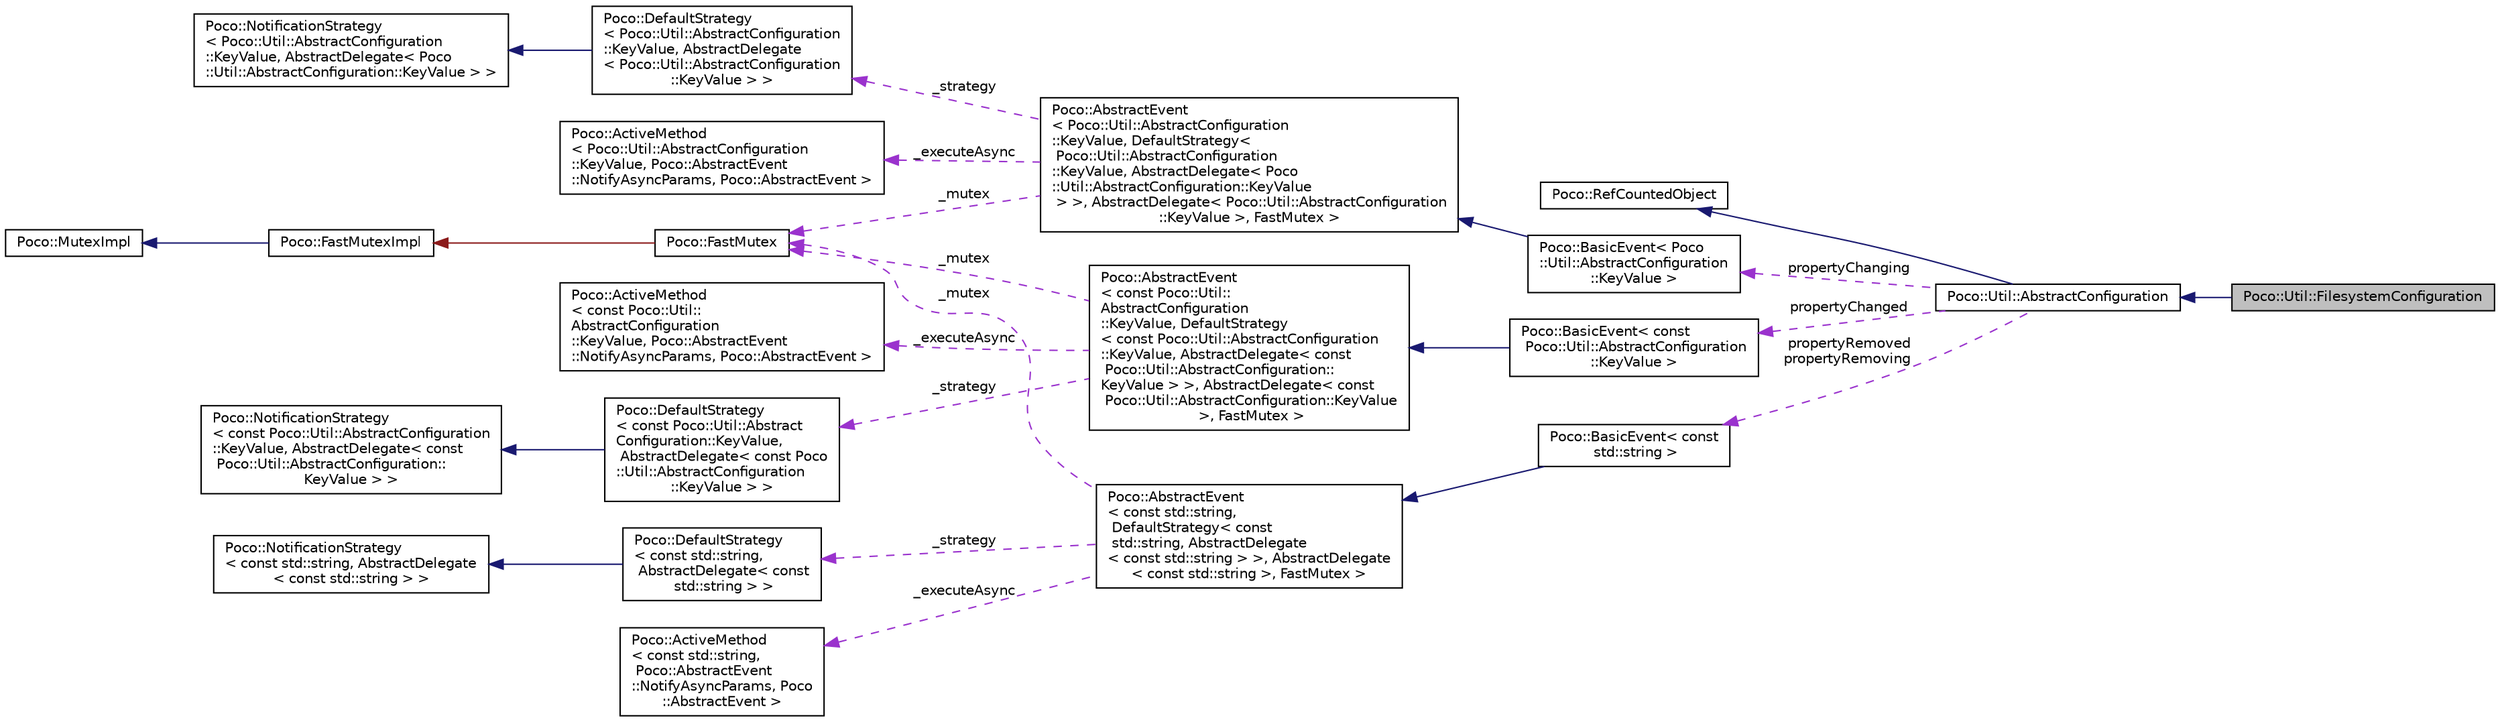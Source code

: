 digraph "Poco::Util::FilesystemConfiguration"
{
 // LATEX_PDF_SIZE
  edge [fontname="Helvetica",fontsize="10",labelfontname="Helvetica",labelfontsize="10"];
  node [fontname="Helvetica",fontsize="10",shape=record];
  rankdir="LR";
  Node1 [label="Poco::Util::FilesystemConfiguration",height=0.2,width=0.4,color="black", fillcolor="grey75", style="filled", fontcolor="black",tooltip=" "];
  Node2 -> Node1 [dir="back",color="midnightblue",fontsize="10",style="solid",fontname="Helvetica"];
  Node2 [label="Poco::Util::AbstractConfiguration",height=0.2,width=0.4,color="black", fillcolor="white", style="filled",URL="$classPoco_1_1Util_1_1AbstractConfiguration.html",tooltip=" "];
  Node3 -> Node2 [dir="back",color="midnightblue",fontsize="10",style="solid",fontname="Helvetica"];
  Node3 [label="Poco::RefCountedObject",height=0.2,width=0.4,color="black", fillcolor="white", style="filled",URL="$classPoco_1_1RefCountedObject.html",tooltip=" "];
  Node4 -> Node2 [dir="back",color="darkorchid3",fontsize="10",style="dashed",label=" propertyChanging" ,fontname="Helvetica"];
  Node4 [label="Poco::BasicEvent\< Poco\l::Util::AbstractConfiguration\l::KeyValue \>",height=0.2,width=0.4,color="black", fillcolor="white", style="filled",URL="$classPoco_1_1BasicEvent.html",tooltip=" "];
  Node5 -> Node4 [dir="back",color="midnightblue",fontsize="10",style="solid",fontname="Helvetica"];
  Node5 [label="Poco::AbstractEvent\l\< Poco::Util::AbstractConfiguration\l::KeyValue, DefaultStrategy\<\l Poco::Util::AbstractConfiguration\l::KeyValue, AbstractDelegate\< Poco\l::Util::AbstractConfiguration::KeyValue\l \> \>, AbstractDelegate\< Poco::Util::AbstractConfiguration\l::KeyValue \>, FastMutex \>",height=0.2,width=0.4,color="black", fillcolor="white", style="filled",URL="$classPoco_1_1AbstractEvent.html",tooltip=" "];
  Node6 -> Node5 [dir="back",color="darkorchid3",fontsize="10",style="dashed",label=" _strategy" ,fontname="Helvetica"];
  Node6 [label="Poco::DefaultStrategy\l\< Poco::Util::AbstractConfiguration\l::KeyValue, AbstractDelegate\l\< Poco::Util::AbstractConfiguration\l::KeyValue \> \>",height=0.2,width=0.4,color="black", fillcolor="white", style="filled",URL="$classPoco_1_1DefaultStrategy.html",tooltip=" "];
  Node7 -> Node6 [dir="back",color="midnightblue",fontsize="10",style="solid",fontname="Helvetica"];
  Node7 [label="Poco::NotificationStrategy\l\< Poco::Util::AbstractConfiguration\l::KeyValue, AbstractDelegate\< Poco\l::Util::AbstractConfiguration::KeyValue \> \>",height=0.2,width=0.4,color="black", fillcolor="white", style="filled",URL="$classPoco_1_1NotificationStrategy.html",tooltip=" "];
  Node8 -> Node5 [dir="back",color="darkorchid3",fontsize="10",style="dashed",label=" _executeAsync" ,fontname="Helvetica"];
  Node8 [label="Poco::ActiveMethod\l\< Poco::Util::AbstractConfiguration\l::KeyValue, Poco::AbstractEvent\l::NotifyAsyncParams, Poco::AbstractEvent \>",height=0.2,width=0.4,color="black", fillcolor="white", style="filled",URL="$classPoco_1_1ActiveMethod.html",tooltip=" "];
  Node9 -> Node5 [dir="back",color="darkorchid3",fontsize="10",style="dashed",label=" _mutex" ,fontname="Helvetica"];
  Node9 [label="Poco::FastMutex",height=0.2,width=0.4,color="black", fillcolor="white", style="filled",URL="$classPoco_1_1FastMutex.html",tooltip=" "];
  Node10 -> Node9 [dir="back",color="firebrick4",fontsize="10",style="solid",fontname="Helvetica"];
  Node10 [label="Poco::FastMutexImpl",height=0.2,width=0.4,color="black", fillcolor="white", style="filled",URL="$classPoco_1_1FastMutexImpl.html",tooltip=" "];
  Node11 -> Node10 [dir="back",color="midnightblue",fontsize="10",style="solid",fontname="Helvetica"];
  Node11 [label="Poco::MutexImpl",height=0.2,width=0.4,color="black", fillcolor="white", style="filled",URL="$classPoco_1_1MutexImpl.html",tooltip=" "];
  Node12 -> Node2 [dir="back",color="darkorchid3",fontsize="10",style="dashed",label=" propertyChanged" ,fontname="Helvetica"];
  Node12 [label="Poco::BasicEvent\< const\l Poco::Util::AbstractConfiguration\l::KeyValue \>",height=0.2,width=0.4,color="black", fillcolor="white", style="filled",URL="$classPoco_1_1BasicEvent.html",tooltip=" "];
  Node13 -> Node12 [dir="back",color="midnightblue",fontsize="10",style="solid",fontname="Helvetica"];
  Node13 [label="Poco::AbstractEvent\l\< const Poco::Util::\lAbstractConfiguration\l::KeyValue, DefaultStrategy\l\< const Poco::Util::AbstractConfiguration\l::KeyValue, AbstractDelegate\< const\l Poco::Util::AbstractConfiguration::\lKeyValue \> \>, AbstractDelegate\< const\l Poco::Util::AbstractConfiguration::KeyValue\l \>, FastMutex \>",height=0.2,width=0.4,color="black", fillcolor="white", style="filled",URL="$classPoco_1_1AbstractEvent.html",tooltip=" "];
  Node14 -> Node13 [dir="back",color="darkorchid3",fontsize="10",style="dashed",label=" _executeAsync" ,fontname="Helvetica"];
  Node14 [label="Poco::ActiveMethod\l\< const Poco::Util::\lAbstractConfiguration\l::KeyValue, Poco::AbstractEvent\l::NotifyAsyncParams, Poco::AbstractEvent \>",height=0.2,width=0.4,color="black", fillcolor="white", style="filled",URL="$classPoco_1_1ActiveMethod.html",tooltip=" "];
  Node15 -> Node13 [dir="back",color="darkorchid3",fontsize="10",style="dashed",label=" _strategy" ,fontname="Helvetica"];
  Node15 [label="Poco::DefaultStrategy\l\< const Poco::Util::Abstract\lConfiguration::KeyValue,\l AbstractDelegate\< const Poco\l::Util::AbstractConfiguration\l::KeyValue \> \>",height=0.2,width=0.4,color="black", fillcolor="white", style="filled",URL="$classPoco_1_1DefaultStrategy.html",tooltip=" "];
  Node16 -> Node15 [dir="back",color="midnightblue",fontsize="10",style="solid",fontname="Helvetica"];
  Node16 [label="Poco::NotificationStrategy\l\< const Poco::Util::AbstractConfiguration\l::KeyValue, AbstractDelegate\< const\l Poco::Util::AbstractConfiguration::\lKeyValue \> \>",height=0.2,width=0.4,color="black", fillcolor="white", style="filled",URL="$classPoco_1_1NotificationStrategy.html",tooltip=" "];
  Node9 -> Node13 [dir="back",color="darkorchid3",fontsize="10",style="dashed",label=" _mutex" ,fontname="Helvetica"];
  Node17 -> Node2 [dir="back",color="darkorchid3",fontsize="10",style="dashed",label=" propertyRemoved\npropertyRemoving" ,fontname="Helvetica"];
  Node17 [label="Poco::BasicEvent\< const\l std::string \>",height=0.2,width=0.4,color="black", fillcolor="white", style="filled",URL="$classPoco_1_1BasicEvent.html",tooltip=" "];
  Node18 -> Node17 [dir="back",color="midnightblue",fontsize="10",style="solid",fontname="Helvetica"];
  Node18 [label="Poco::AbstractEvent\l\< const std::string,\l DefaultStrategy\< const\l std::string, AbstractDelegate\l\< const std::string \> \>, AbstractDelegate\l\< const std::string \>, FastMutex \>",height=0.2,width=0.4,color="black", fillcolor="white", style="filled",URL="$classPoco_1_1AbstractEvent.html",tooltip=" "];
  Node19 -> Node18 [dir="back",color="darkorchid3",fontsize="10",style="dashed",label=" _executeAsync" ,fontname="Helvetica"];
  Node19 [label="Poco::ActiveMethod\l\< const std::string,\l Poco::AbstractEvent\l::NotifyAsyncParams, Poco\l::AbstractEvent \>",height=0.2,width=0.4,color="black", fillcolor="white", style="filled",URL="$classPoco_1_1ActiveMethod.html",tooltip=" "];
  Node20 -> Node18 [dir="back",color="darkorchid3",fontsize="10",style="dashed",label=" _strategy" ,fontname="Helvetica"];
  Node20 [label="Poco::DefaultStrategy\l\< const std::string,\l AbstractDelegate\< const\l std::string \> \>",height=0.2,width=0.4,color="black", fillcolor="white", style="filled",URL="$classPoco_1_1DefaultStrategy.html",tooltip=" "];
  Node21 -> Node20 [dir="back",color="midnightblue",fontsize="10",style="solid",fontname="Helvetica"];
  Node21 [label="Poco::NotificationStrategy\l\< const std::string, AbstractDelegate\l\< const std::string \> \>",height=0.2,width=0.4,color="black", fillcolor="white", style="filled",URL="$classPoco_1_1NotificationStrategy.html",tooltip=" "];
  Node9 -> Node18 [dir="back",color="darkorchid3",fontsize="10",style="dashed",label=" _mutex" ,fontname="Helvetica"];
}
